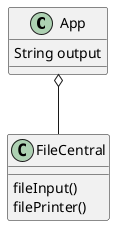 /*
 *  UCF COP3330 Summer 2021 Assignment 3 Solution
 *  Copyright 2021 John Peachey
 */

@startuml
'https://plantuml.com/class-diagram


App o-- FileCentral


class App {
    String output
}

class FileCentral{
    fileInput()
    filePrinter()
}


@enduml